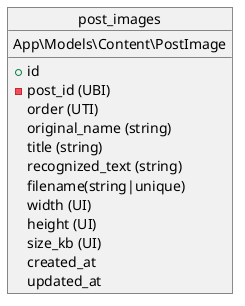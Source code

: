 @startuml
object post_images {
    App\Models\Content\PostImage
    __
    + id
    - post_id (UBI)
    order (UTI)

    original_name (string)
    title (string)
    recognized_text (string)
    filename(string|unique)
    width (UI)
    height (UI)
    size_kb (UI)

    created_at
    updated_at
}
@enduml
